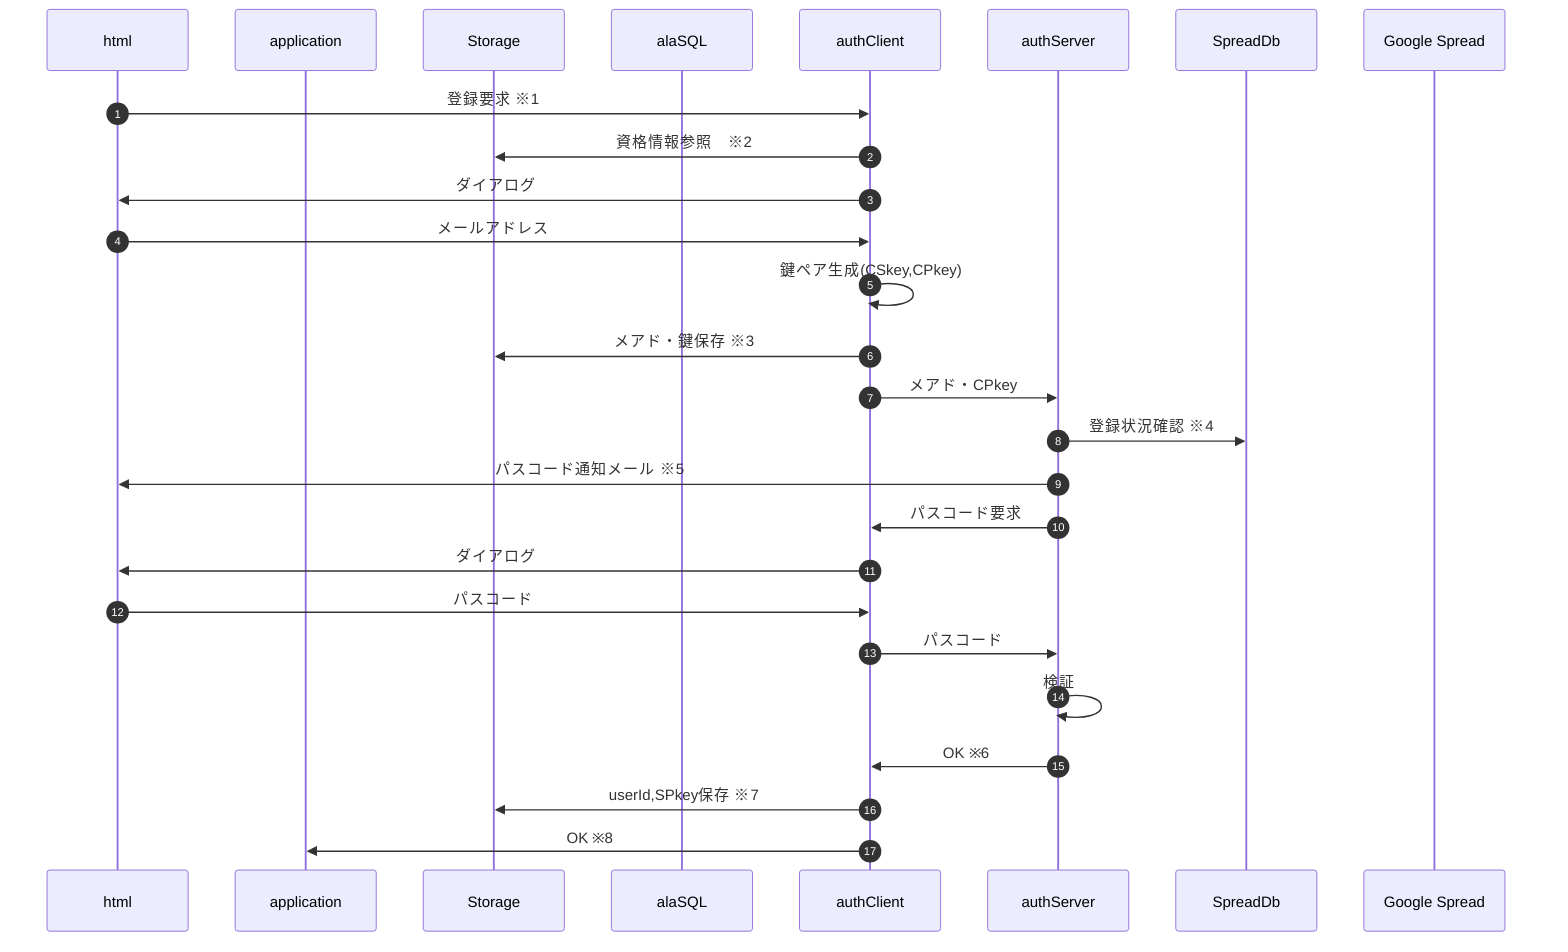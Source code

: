 sequenceDiagram
  autonumber
  participant html
  participant ap as application
  participant st as Storage
  participant db as alaSQL
  participant cl as authClient
  participant sv as authServer
  participant sp as SpreadDb
  participant sh as Google Spread

%% メンバ登録

html ->> cl : 登録要求 ※1
  %%※1: authClient.regist()を呼び出し。application経由も可。
cl ->> st : 資格情報参照　※2
  %%※2: userId, CPkeyをブラウザのlocal/sessionStorageから取得できないか試行。<br>なおこの段階では空振りするはず(何れも存在しない)
cl ->> html : ダイアログ
html ->> cl : メールアドレス
cl ->> cl : 鍵ペア生成(CSkey,CPkey)
cl ->> st : メアド・鍵保存 ※3
  %%※3: メールアドレス、CP/CSkeyはsessionStorageに保存
cl ->> sv : メアド・CPkey
sv ->> sp : 登録状況確認 ※4
  %%※4: 送付されたメールアドレスがアカウント一覧に登録されていないか確認<br>未登録ならuserIdを採番しメアドとCPkeyをアカウント一覧に登録
sv ->> html : パスコード通知メール ※5
  %%※5: 図ではhtml(ブラウザ)宛になっているが、実際にはメーラで確認
sv ->> cl : パスコード要求
cl ->> html : ダイアログ
html ->> cl : パスコード
cl ->> sv : パスコード
sv ->> sv : 検証
sv ->> cl : OK ※6
  %%※6: 採番されたuserId、サーバ側公開鍵(SPkey)も併せて通知
cl ->> st : userId,SPkey保存 ※7
  %%※7: userIdはlocalStorageに、SPkeyはsessionStorageに保存
cl ->> ap : OK ※8
  %%※8: 以降、アカウント情報編集画面に遷移

%% 注釈のみ残す正規表現：^(?!\s*%%※).*\n+